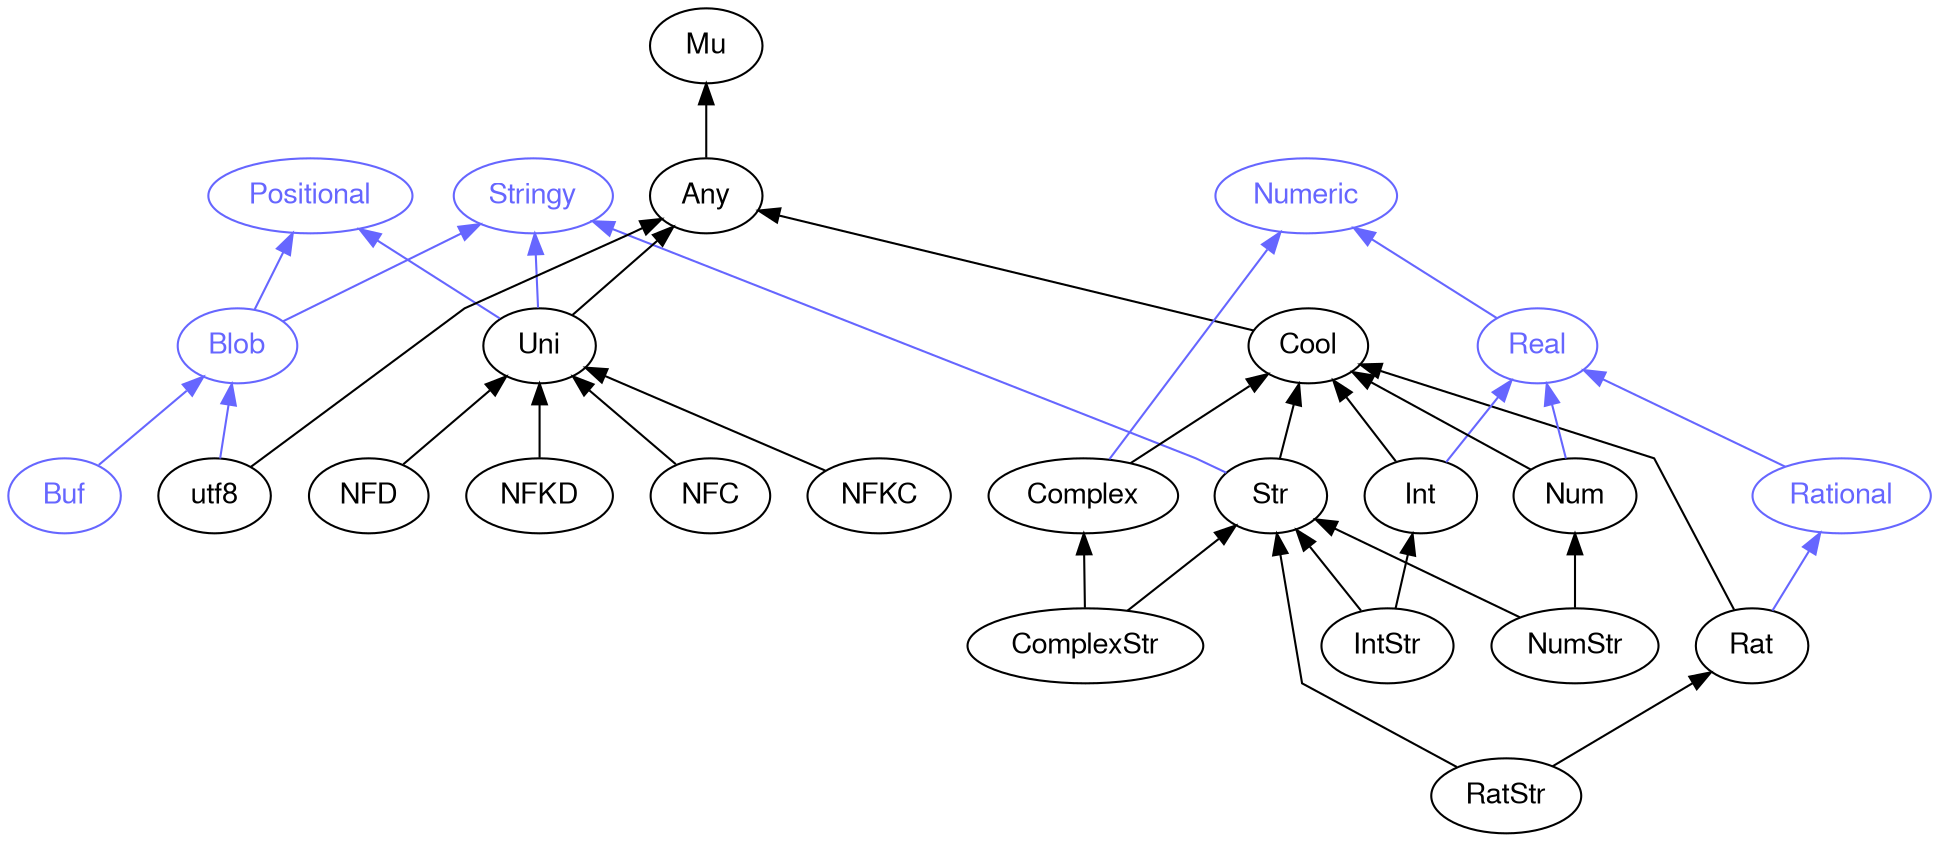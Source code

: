 digraph "perl6-type-graph" {
    rankdir=BT;
    splines=polyline;
    overlap=false; 
    // Types
    "Stringy" [color="#6666FF", fontcolor="#6666FF", href="/type/Stringy", fontname="FreeSans"];
    "Mu" [color="#000000", fontcolor="#000000", href="/type/Mu", fontname="FreeSans"];
    "Any" [color="#000000", fontcolor="#000000", href="/type/Any", fontname="FreeSans"];
    "Cool" [color="#000000", fontcolor="#000000", href="/type/Cool", fontname="FreeSans"];
    "Str" [color="#000000", fontcolor="#000000", href="/type/Str", fontname="FreeSans"];
    "Positional" [color="#6666FF", fontcolor="#6666FF", href="/type/Positional", fontname="FreeSans"];
    "Blob" [color="#6666FF", fontcolor="#6666FF", href="/type/Blob", fontname="FreeSans"];
    "Uni" [color="#000000", fontcolor="#000000", href="/type/Uni", fontname="FreeSans"];
    "Numeric" [color="#6666FF", fontcolor="#6666FF", href="/type/Numeric", fontname="FreeSans"];
    "Real" [color="#6666FF", fontcolor="#6666FF", href="/type/Real", fontname="FreeSans"];
    "Rational" [color="#6666FF", fontcolor="#6666FF", href="/type/Rational", fontname="FreeSans"];
    "Rat" [color="#000000", fontcolor="#000000", href="/type/Rat", fontname="FreeSans"];
    "RatStr" [color="#000000", fontcolor="#000000", href="/type/RatStr", fontname="FreeSans"];
    "Complex" [color="#000000", fontcolor="#000000", href="/type/Complex", fontname="FreeSans"];
    "ComplexStr" [color="#000000", fontcolor="#000000", href="/type/ComplexStr", fontname="FreeSans"];
    "Int" [color="#000000", fontcolor="#000000", href="/type/Int", fontname="FreeSans"];
    "IntStr" [color="#000000", fontcolor="#000000", href="/type/IntStr", fontname="FreeSans"];
    "Num" [color="#000000", fontcolor="#000000", href="/type/Num", fontname="FreeSans"];
    "NumStr" [color="#000000", fontcolor="#000000", href="/type/NumStr", fontname="FreeSans"];
    "NFD" [color="#000000", fontcolor="#000000", href="/type/NFD", fontname="FreeSans"];
    "NFKD" [color="#000000", fontcolor="#000000", href="/type/NFKD", fontname="FreeSans"];
    "NFC" [color="#000000", fontcolor="#000000", href="/type/NFC", fontname="FreeSans"];
    "NFKC" [color="#000000", fontcolor="#000000", href="/type/NFKC", fontname="FreeSans"];
    "Buf" [color="#6666FF", fontcolor="#6666FF", href="/type/Buf", fontname="FreeSans"];
    "utf8" [color="#000000", fontcolor="#000000", href="/type/utf8", fontname="FreeSans"];

    // Superclasses
    "Any" -> "Mu" [color="#000000"];
    "Cool" -> "Any" [color="#000000"];
    "Str" -> "Cool" [color="#000000"];
    "Uni" -> "Any" [color="#000000"];
    "Rat" -> "Cool" [color="#000000"];
    "RatStr" -> "Rat" [color="#000000"];
    "RatStr" -> "Str" [color="#000000"];
    "Complex" -> "Cool" [color="#000000"];
    "ComplexStr" -> "Complex" [color="#000000"];
    "ComplexStr" -> "Str" [color="#000000"];
    "Int" -> "Cool" [color="#000000"];
    "IntStr" -> "Int" [color="#000000"];
    "IntStr" -> "Str" [color="#000000"];
    "Num" -> "Cool" [color="#000000"];
    "NumStr" -> "Num" [color="#000000"];
    "NumStr" -> "Str" [color="#000000"];
    "NFD" -> "Uni" [color="#000000"];
    "NFKD" -> "Uni" [color="#000000"];
    "NFC" -> "Uni" [color="#000000"];
    "NFKC" -> "Uni" [color="#000000"];
    "utf8" -> "Any" [color="#000000"];

    // Roles
    "Str" -> "Stringy" [color="#6666FF"];
    "Blob" -> "Positional" [color="#6666FF"];
    "Blob" -> "Stringy" [color="#6666FF"];
    "Uni" -> "Positional" [color="#6666FF"];
    "Uni" -> "Stringy" [color="#6666FF"];
    "Real" -> "Numeric" [color="#6666FF"];
    "Rational" -> "Real" [color="#6666FF"];
    "Rat" -> "Rational" [color="#6666FF"];
    "Complex" -> "Numeric" [color="#6666FF"];
    "Int" -> "Real" [color="#6666FF"];
    "Num" -> "Real" [color="#6666FF"];
    "Buf" -> "Blob" [color="#6666FF"];
    "utf8" -> "Blob" [color="#6666FF"];
}
